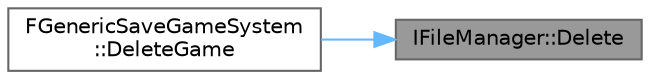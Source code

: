 digraph "IFileManager::Delete"
{
 // INTERACTIVE_SVG=YES
 // LATEX_PDF_SIZE
  bgcolor="transparent";
  edge [fontname=Helvetica,fontsize=10,labelfontname=Helvetica,labelfontsize=10];
  node [fontname=Helvetica,fontsize=10,shape=box,height=0.2,width=0.4];
  rankdir="RL";
  Node1 [id="Node000001",label="IFileManager::Delete",height=0.2,width=0.4,color="gray40", fillcolor="grey60", style="filled", fontcolor="black",tooltip="Deletes a file."];
  Node1 -> Node2 [id="edge1_Node000001_Node000002",dir="back",color="steelblue1",style="solid",tooltip=" "];
  Node2 [id="Node000002",label="FGenericSaveGameSystem\l::DeleteGame",height=0.2,width=0.4,color="grey40", fillcolor="white", style="filled",URL="$d0/d41/classFGenericSaveGameSystem.html#ac0eb185085c418e8ee89703b9fb61bdc",tooltip="Delete an existing save game, blocking until complete."];
}
